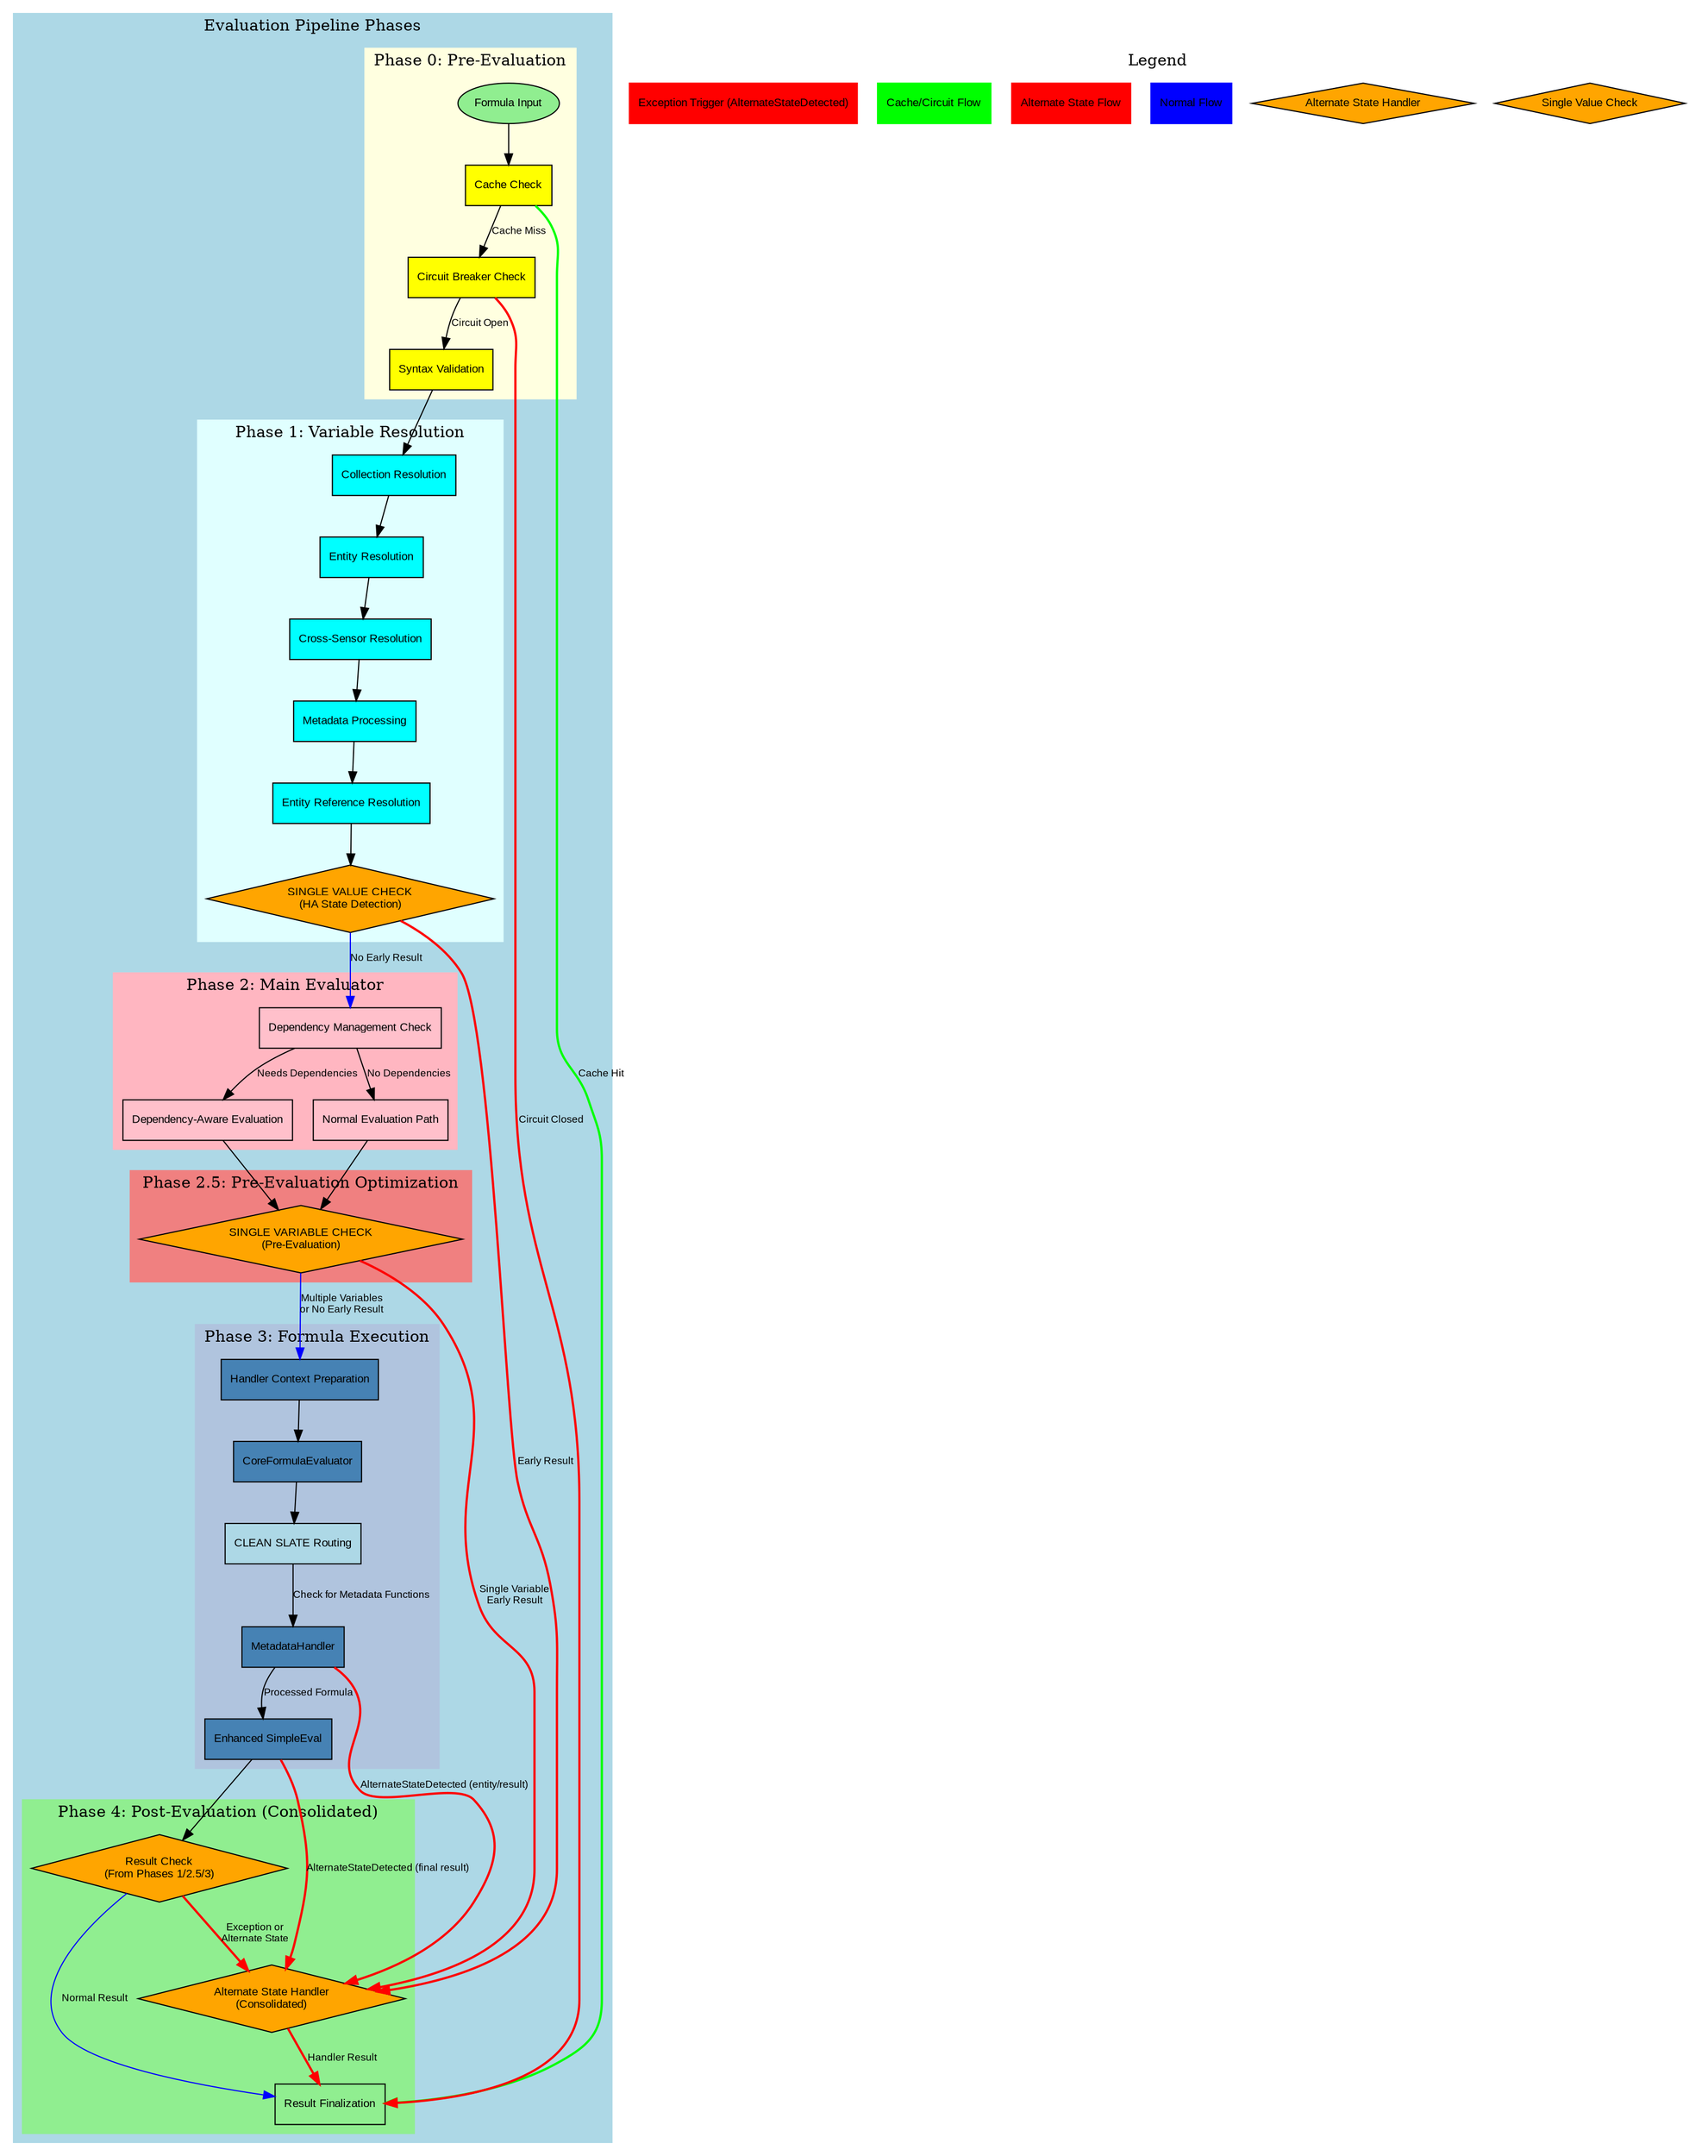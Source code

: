 digraph EvaluationPipeline {
    // Graph settings
    rankdir=TB;
    node [shape=box, style=filled, fontname="Arial", fontsize=10];
    edge [fontname="Arial", fontsize=9];

    // Color scheme
    subgraph cluster_phases {
        label="Evaluation Pipeline Phases";
        style=filled;
        color=lightblue;

        // Phase 0: Pre-Evaluation
        subgraph cluster_phase0 {
            label="Phase 0: Pre-Evaluation";
            style=filled;
            color=lightyellow;

            P0_Start [label="Formula Input", shape=oval, fillcolor=lightgreen];
            P0_Cache [label="Cache Check", fillcolor=yellow];
            P0_Circuit [label="Circuit Breaker Check", fillcolor=yellow];
            P0_Validation [label="Syntax Validation", fillcolor=yellow];
        }

        // Phase 1: Variable Resolution
        subgraph cluster_phase1 {
            label="Phase 1: Variable Resolution";
            style=filled;
            color=lightcyan;

            P1_Collections [label="Collection Resolution", fillcolor=cyan];
            P1_Entities [label="Entity Resolution", fillcolor=cyan];
            P1_CrossSensor [label="Cross-Sensor Resolution", fillcolor=cyan];
            P1_Metadata [label="Metadata Processing", fillcolor=cyan];
            P1_EntityRefs [label="Entity Reference Resolution", fillcolor=cyan];

            // Single Value Check - HIGHLIGHTED
            P1_SingleValueCheck [label="SINGLE VALUE CHECK\n(HA State Detection)", fillcolor=orange, style=filled, shape=diamond];
        }

        // Phase 2: Main Evaluator
        subgraph cluster_phase2 {
            label="Phase 2: Main Evaluator";
            style=filled;
            color=lightpink;

            P2_DependencyCheck [label="Dependency Management Check", fillcolor=pink];
            P2_DependencyEval [label="Dependency-Aware Evaluation", fillcolor=pink];
            P2_NormalEval [label="Normal Evaluation Path", fillcolor=pink];
        }

        // Phase 2.5: Pre-Evaluation Optimization
        subgraph cluster_phase25 {
            label="Phase 2.5: Pre-Evaluation Optimization";
            style=filled;
            color=lightcoral;

            P25_SingleVarCheck [label="SINGLE VARIABLE CHECK\n(Pre-Evaluation)", fillcolor=orange, style=filled, shape=diamond];
        }

        // Phase 3: Formula Execution
        subgraph cluster_phase3 {
            label="Phase 3: Formula Execution";
            style=filled;
            color=lightsteelblue;

            P3_HandlerContext [label="Handler Context Preparation", fillcolor=steelblue];
            P3_CoreEvaluator [label="CoreFormulaEvaluator", fillcolor=steelblue];
            P3_CleanSlate [label="CLEAN SLATE Routing", fillcolor=lightblue];
            P3_MetadataHandler [label="MetadataHandler", fillcolor=steelblue];
            P3_SimpleEval [label="Enhanced SimpleEval", fillcolor=steelblue];
        }

        // Phase 4: Post-Evaluation (Consolidated)
        subgraph cluster_phase4 {
            label="Phase 4: Post-Evaluation (Consolidated)";
            style=filled;
            color=lightgreen;

            P4_ResultCheck [label="Result Check\n(From Phases 1/2.5/3)", fillcolor=orange, shape=diamond];
            P4_AlternateHandler [label="Alternate State Handler\n(Consolidated)", fillcolor=orange, shape=diamond];
            P4_Finalize [label="Result Finalization", fillcolor=lightgreen];
        }
    }

    // Flow connections
    P0_Start -> P0_Cache;
    P0_Cache -> P0_Circuit [label="Cache Miss"];
    P0_Circuit -> P0_Validation [label="Circuit Open"];
    P0_Validation -> P1_Collections;

    // Phase 1 flow
    P1_Collections -> P1_Entities;
    P1_Entities -> P1_CrossSensor;
    P1_CrossSensor -> P1_Metadata;
    P1_Metadata -> P1_EntityRefs;
    P1_EntityRefs -> P1_SingleValueCheck;

    // Single value check outcomes (early results for Phase 4)
    P1_SingleValueCheck -> P4_AlternateHandler [label="Early Result", color=red, penwidth=2];
    P1_SingleValueCheck -> P2_DependencyCheck [label="No Early Result", color=blue];

    P2_DependencyCheck -> P2_DependencyEval [label="Needs Dependencies"];
    P2_DependencyCheck -> P2_NormalEval [label="No Dependencies"];
    P2_DependencyEval -> P25_SingleVarCheck;
    P2_NormalEval -> P25_SingleVarCheck;

    // Phase 2.5 flow
    P25_SingleVarCheck -> P4_AlternateHandler [label="Single Variable\nEarly Result", color=red, penwidth=2];
    P25_SingleVarCheck -> P3_HandlerContext [label="Multiple Variables\nor No Early Result", color=blue];

    // Phase 3 flow
    P3_HandlerContext -> P3_CoreEvaluator;
    P3_CoreEvaluator -> P3_CleanSlate;
    P3_CleanSlate -> P3_MetadataHandler [label="Check for Metadata Functions"];
    P3_MetadataHandler -> P3_SimpleEval [label="Processed Formula"];
    P3_SimpleEval -> P4_ResultCheck;
    // Exception-based triggers from Phase 3
    P3_MetadataHandler -> P4_AlternateHandler [label="AlternateStateDetected (entity/result)", color=red, penwidth=2];
    P3_SimpleEval -> P4_AlternateHandler [label="AlternateStateDetected (final result)", color=red, penwidth=2];

    // Phase 4 flow (consolidated)
    P4_ResultCheck -> P4_AlternateHandler [label="Exception or\nAlternate State", color=red, penwidth=2];
    P4_AlternateHandler -> P4_Finalize [label="Handler Result", color=red, penwidth=2];
    P4_ResultCheck -> P4_Finalize [label="Normal Result", color=blue];

    // Cache hit path
    P0_Cache -> P4_Finalize [label="Cache Hit", color=green, penwidth=2];

    // Circuit breaker path
    P0_Circuit -> P4_Finalize [label="Circuit Closed", color=red, penwidth=2];

    // Legend
    subgraph cluster_legend {
        label="Legend";
        style=filled;
        color=white;

        Legend_SingleValue [label="Single Value Check", fillcolor=orange, shape=diamond];
        Legend_AlternateHandler [label="Alternate State Handler", fillcolor=orange, shape=diamond];
        Legend_NormalFlow [label="Normal Flow", color=blue];
        Legend_AlternateFlow [label="Alternate State Flow", color=red];
        Legend_CacheFlow [label="Cache/Circuit Flow", color=green];
        Legend_ExceptionTrigger [label="Exception Trigger (AlternateStateDetected)", color=red];
    }
}
